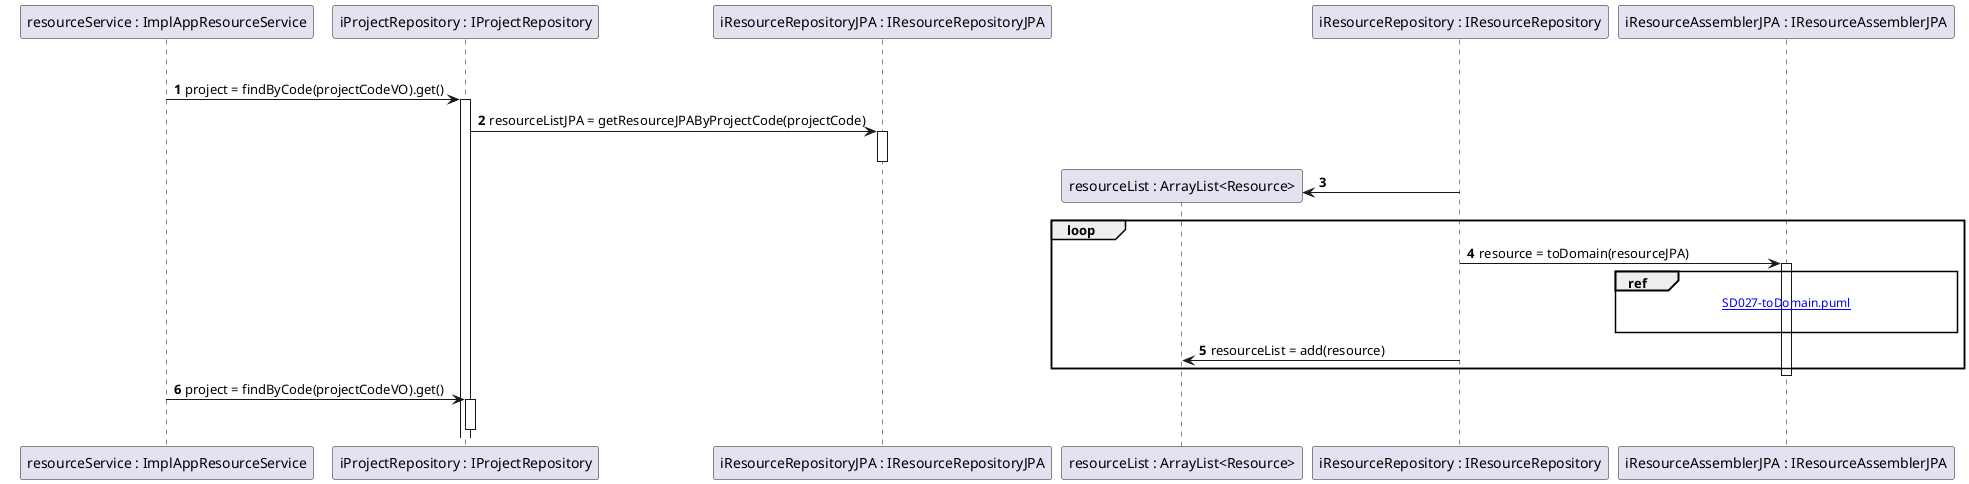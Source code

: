 @startuml
'https://plantuml.com/sequence-diagram

autonumber

alt iProjectRepository.findByCode(projectCode)).isPresent() == true && iUserRepository.findUserByEmal(dto.userIdDto)).isPresent() == true
"resourceService : ImplAppResourceService"  -> "iProjectRepository : IProjectRepository" : project = findByCode(projectCodeVO).get()
activate "iProjectRepository : IProjectRepository"
"iProjectRepository : IProjectRepository" -> "iResourceRepositoryJPA : IResourceRepositoryJPA" : resourceListJPA = getResourceJPAByProjectCode(projectCode)


activate "iResourceRepositoryJPA : IResourceRepositoryJPA"
deactivate "iResourceRepositoryJPA : IResourceRepositoryJPA"
create participant "resourceList : ArrayList<Resource>" as resourceList
"iResourceRepository : IResourceRepository" -> resourceList
loop
	"iResourceRepository : IResourceRepository" -> "iResourceAssemblerJPA : IResourceAssemblerJPA"  : resource = toDomain(resourceJPA)
	activate "iResourceAssemblerJPA : IResourceAssemblerJPA"

ref over "iResourceAssemblerJPA : IResourceAssemblerJPA"
[[SD027-toDomain.puml]]

end
"iResourceRepository : IResourceRepository" -> resourceList : resourceList = add(resource)
deactivate "iResourceRepositoryJPA : IResourceRepositoryJPA"

end
deactivate "iResourceRepository : IResourceRepository"
	deactivate "iResourceAssemblerJPA : IResourceAssemblerJPA"

"resourceService : ImplAppResourceService"  -> "iProjectRepository : IProjectRepository" :  project = findByCode(projectCodeVO).get()
activate "iProjectRepository : IProjectRepository"
deactivate "iProjectRepository : IProjectRepository"
@enduml